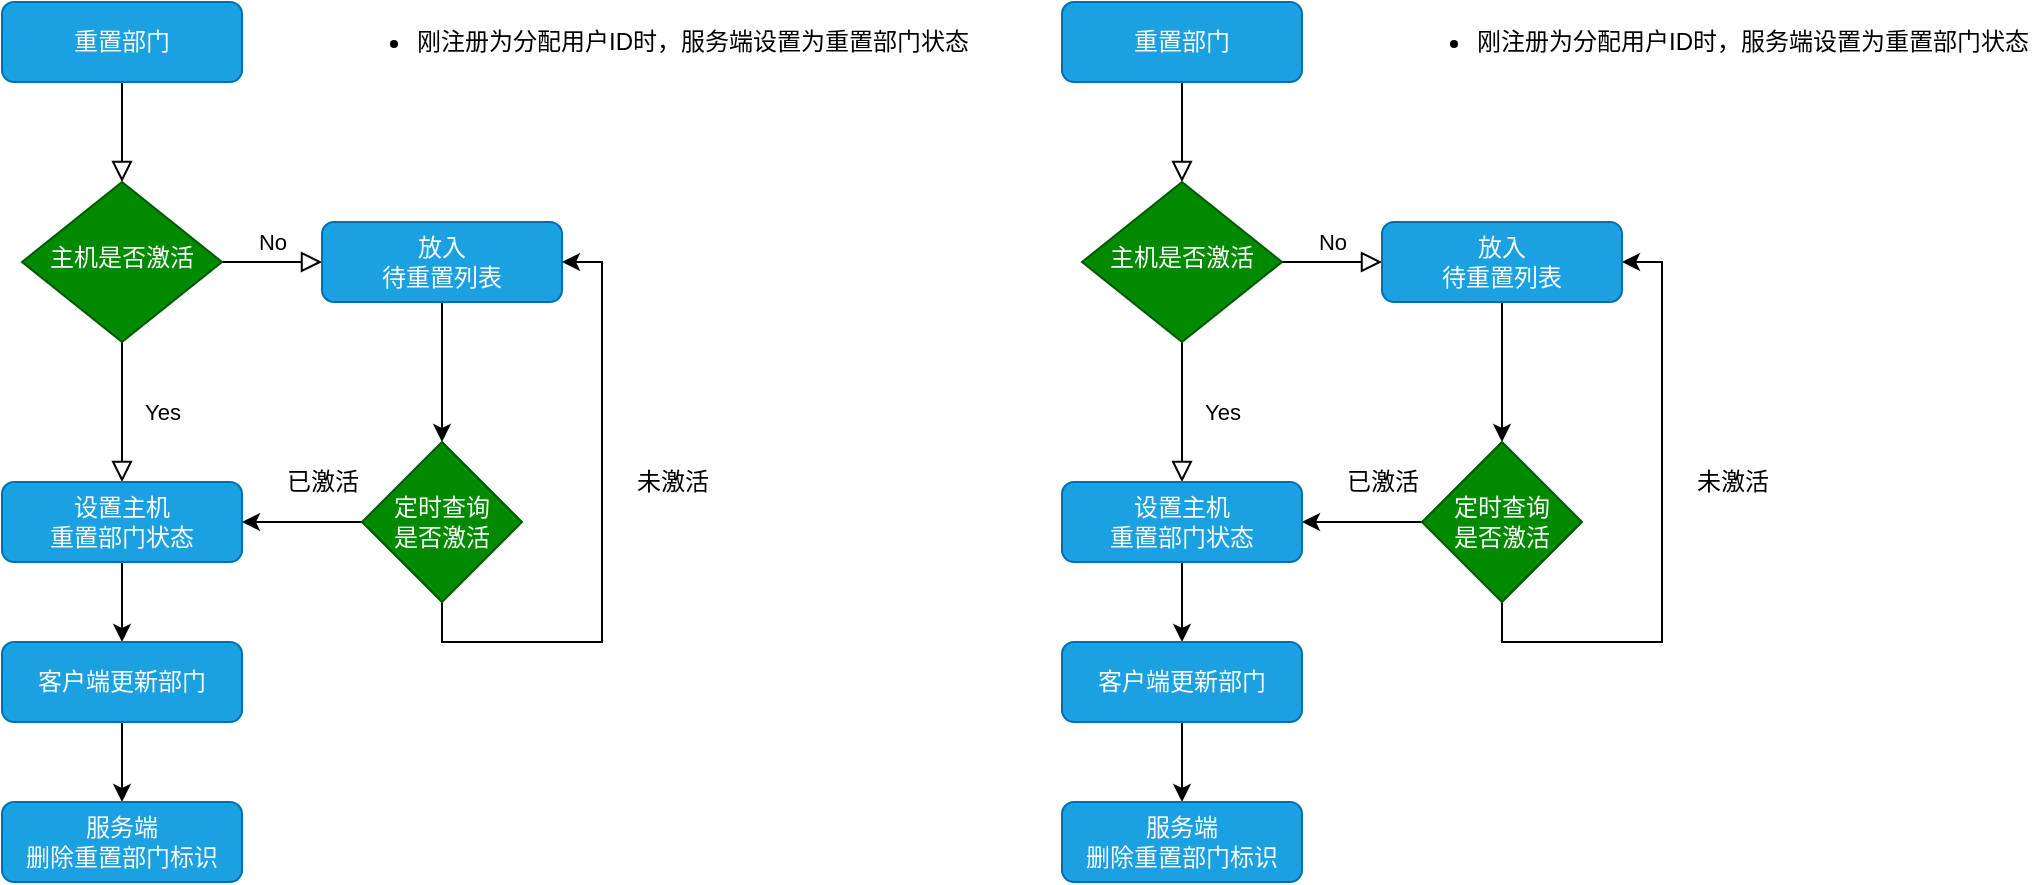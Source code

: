 <mxfile version="20.0.1" type="github">
  <diagram id="C5RBs43oDa-KdzZeNtuy" name="Page-1">
    <mxGraphModel dx="1422" dy="762" grid="1" gridSize="10" guides="1" tooltips="1" connect="1" arrows="1" fold="1" page="1" pageScale="1" pageWidth="827" pageHeight="1169" math="0" shadow="0">
      <root>
        <mxCell id="WIyWlLk6GJQsqaUBKTNV-0" />
        <mxCell id="WIyWlLk6GJQsqaUBKTNV-1" parent="WIyWlLk6GJQsqaUBKTNV-0" />
        <mxCell id="WIyWlLk6GJQsqaUBKTNV-2" value="" style="rounded=0;html=1;jettySize=auto;orthogonalLoop=1;fontSize=11;endArrow=block;endFill=0;endSize=8;strokeWidth=1;shadow=0;labelBackgroundColor=none;edgeStyle=orthogonalEdgeStyle;" parent="WIyWlLk6GJQsqaUBKTNV-1" source="WIyWlLk6GJQsqaUBKTNV-3" target="WIyWlLk6GJQsqaUBKTNV-6" edge="1">
          <mxGeometry relative="1" as="geometry" />
        </mxCell>
        <mxCell id="WIyWlLk6GJQsqaUBKTNV-3" value="重置部门" style="rounded=1;whiteSpace=wrap;html=1;fontSize=12;glass=0;strokeWidth=1;shadow=0;fillColor=#1ba1e2;fontColor=#ffffff;strokeColor=#006EAF;" parent="WIyWlLk6GJQsqaUBKTNV-1" vertex="1">
          <mxGeometry x="160" y="80" width="120" height="40" as="geometry" />
        </mxCell>
        <mxCell id="WIyWlLk6GJQsqaUBKTNV-4" value="Yes" style="rounded=0;html=1;jettySize=auto;orthogonalLoop=1;fontSize=11;endArrow=block;endFill=0;endSize=8;strokeWidth=1;shadow=0;labelBackgroundColor=none;edgeStyle=orthogonalEdgeStyle;entryX=0.5;entryY=0;entryDx=0;entryDy=0;" parent="WIyWlLk6GJQsqaUBKTNV-1" source="WIyWlLk6GJQsqaUBKTNV-6" target="WIyWlLk6GJQsqaUBKTNV-11" edge="1">
          <mxGeometry y="20" relative="1" as="geometry">
            <mxPoint as="offset" />
            <mxPoint x="220" y="300" as="targetPoint" />
          </mxGeometry>
        </mxCell>
        <mxCell id="WIyWlLk6GJQsqaUBKTNV-5" value="No" style="edgeStyle=orthogonalEdgeStyle;rounded=0;html=1;jettySize=auto;orthogonalLoop=1;fontSize=11;endArrow=block;endFill=0;endSize=8;strokeWidth=1;shadow=0;labelBackgroundColor=none;" parent="WIyWlLk6GJQsqaUBKTNV-1" source="WIyWlLk6GJQsqaUBKTNV-6" target="WIyWlLk6GJQsqaUBKTNV-7" edge="1">
          <mxGeometry y="10" relative="1" as="geometry">
            <mxPoint as="offset" />
          </mxGeometry>
        </mxCell>
        <mxCell id="WIyWlLk6GJQsqaUBKTNV-6" value="主机是否激活" style="rhombus;whiteSpace=wrap;html=1;shadow=0;fontFamily=Helvetica;fontSize=12;align=center;strokeWidth=1;spacing=6;spacingTop=-4;fillColor=#008a00;fontColor=#ffffff;strokeColor=#005700;" parent="WIyWlLk6GJQsqaUBKTNV-1" vertex="1">
          <mxGeometry x="170" y="170" width="100" height="80" as="geometry" />
        </mxCell>
        <mxCell id="podcvKt5VSsB-RMoRPEf-9" value="" style="edgeStyle=orthogonalEdgeStyle;rounded=0;orthogonalLoop=1;jettySize=auto;html=1;" edge="1" parent="WIyWlLk6GJQsqaUBKTNV-1" source="WIyWlLk6GJQsqaUBKTNV-7" target="podcvKt5VSsB-RMoRPEf-11">
          <mxGeometry relative="1" as="geometry">
            <mxPoint x="380" y="290" as="targetPoint" />
          </mxGeometry>
        </mxCell>
        <mxCell id="WIyWlLk6GJQsqaUBKTNV-7" value="放入&lt;br&gt;待重置列表" style="rounded=1;whiteSpace=wrap;html=1;fontSize=12;glass=0;strokeWidth=1;shadow=0;fillColor=#1ba1e2;fontColor=#ffffff;strokeColor=#006EAF;" parent="WIyWlLk6GJQsqaUBKTNV-1" vertex="1">
          <mxGeometry x="320" y="190" width="120" height="40" as="geometry" />
        </mxCell>
        <mxCell id="podcvKt5VSsB-RMoRPEf-2" value="" style="edgeStyle=orthogonalEdgeStyle;rounded=0;orthogonalLoop=1;jettySize=auto;html=1;" edge="1" parent="WIyWlLk6GJQsqaUBKTNV-1" source="WIyWlLk6GJQsqaUBKTNV-11" target="podcvKt5VSsB-RMoRPEf-1">
          <mxGeometry relative="1" as="geometry" />
        </mxCell>
        <mxCell id="WIyWlLk6GJQsqaUBKTNV-11" value="设置主机&lt;br&gt;重置部门状态" style="rounded=1;whiteSpace=wrap;html=1;fontSize=12;glass=0;strokeWidth=1;shadow=0;fillColor=#1ba1e2;fontColor=#ffffff;strokeColor=#006EAF;" parent="WIyWlLk6GJQsqaUBKTNV-1" vertex="1">
          <mxGeometry x="160" y="320" width="120" height="40" as="geometry" />
        </mxCell>
        <mxCell id="podcvKt5VSsB-RMoRPEf-4" value="" style="edgeStyle=orthogonalEdgeStyle;rounded=0;orthogonalLoop=1;jettySize=auto;html=1;" edge="1" parent="WIyWlLk6GJQsqaUBKTNV-1" source="podcvKt5VSsB-RMoRPEf-1" target="podcvKt5VSsB-RMoRPEf-3">
          <mxGeometry relative="1" as="geometry" />
        </mxCell>
        <mxCell id="podcvKt5VSsB-RMoRPEf-1" value="客户端更新部门" style="whiteSpace=wrap;html=1;rounded=1;glass=0;strokeWidth=1;shadow=0;fillColor=#1ba1e2;fontColor=#ffffff;strokeColor=#006EAF;" vertex="1" parent="WIyWlLk6GJQsqaUBKTNV-1">
          <mxGeometry x="160" y="400" width="120" height="40" as="geometry" />
        </mxCell>
        <mxCell id="podcvKt5VSsB-RMoRPEf-3" value="服务端&lt;br&gt;删除重置部门标识" style="whiteSpace=wrap;html=1;rounded=1;glass=0;strokeWidth=1;shadow=0;fillColor=#1ba1e2;fontColor=#ffffff;strokeColor=#006EAF;" vertex="1" parent="WIyWlLk6GJQsqaUBKTNV-1">
          <mxGeometry x="160" y="480" width="120" height="40" as="geometry" />
        </mxCell>
        <mxCell id="podcvKt5VSsB-RMoRPEf-7" style="edgeStyle=orthogonalEdgeStyle;rounded=0;orthogonalLoop=1;jettySize=auto;html=1;exitX=0.5;exitY=1;exitDx=0;exitDy=0;" edge="1" parent="WIyWlLk6GJQsqaUBKTNV-1">
          <mxGeometry relative="1" as="geometry">
            <mxPoint x="380" y="320" as="sourcePoint" />
            <mxPoint x="380" y="320" as="targetPoint" />
          </mxGeometry>
        </mxCell>
        <mxCell id="podcvKt5VSsB-RMoRPEf-12" style="edgeStyle=orthogonalEdgeStyle;rounded=0;orthogonalLoop=1;jettySize=auto;html=1;exitX=0;exitY=0.5;exitDx=0;exitDy=0;entryX=1;entryY=0.5;entryDx=0;entryDy=0;" edge="1" parent="WIyWlLk6GJQsqaUBKTNV-1" source="podcvKt5VSsB-RMoRPEf-11" target="WIyWlLk6GJQsqaUBKTNV-11">
          <mxGeometry relative="1" as="geometry" />
        </mxCell>
        <mxCell id="podcvKt5VSsB-RMoRPEf-20" style="edgeStyle=orthogonalEdgeStyle;rounded=0;orthogonalLoop=1;jettySize=auto;html=1;exitX=0.5;exitY=1;exitDx=0;exitDy=0;elbow=vertical;entryX=1;entryY=0.5;entryDx=0;entryDy=0;" edge="1" parent="WIyWlLk6GJQsqaUBKTNV-1" source="podcvKt5VSsB-RMoRPEf-11" target="WIyWlLk6GJQsqaUBKTNV-7">
          <mxGeometry relative="1" as="geometry">
            <mxPoint x="530" y="310" as="targetPoint" />
            <Array as="points">
              <mxPoint x="380" y="400" />
              <mxPoint x="460" y="400" />
              <mxPoint x="460" y="210" />
            </Array>
          </mxGeometry>
        </mxCell>
        <mxCell id="podcvKt5VSsB-RMoRPEf-11" value="&lt;span style=&quot;&quot;&gt;定时查询&lt;br&gt;是否激活&lt;/span&gt;" style="rhombus;whiteSpace=wrap;html=1;fillColor=#008a00;fontColor=#ffffff;strokeColor=#005700;" vertex="1" parent="WIyWlLk6GJQsqaUBKTNV-1">
          <mxGeometry x="340" y="300" width="80" height="80" as="geometry" />
        </mxCell>
        <mxCell id="podcvKt5VSsB-RMoRPEf-14" value="已激活" style="text;html=1;align=center;verticalAlign=middle;resizable=0;points=[];autosize=1;strokeColor=none;fillColor=none;" vertex="1" parent="WIyWlLk6GJQsqaUBKTNV-1">
          <mxGeometry x="295" y="310" width="50" height="20" as="geometry" />
        </mxCell>
        <mxCell id="podcvKt5VSsB-RMoRPEf-21" value="未激活" style="text;html=1;align=center;verticalAlign=middle;resizable=0;points=[];autosize=1;strokeColor=none;fillColor=none;" vertex="1" parent="WIyWlLk6GJQsqaUBKTNV-1">
          <mxGeometry x="470" y="310" width="50" height="20" as="geometry" />
        </mxCell>
        <mxCell id="podcvKt5VSsB-RMoRPEf-22" value="&lt;ul&gt;&lt;li&gt;刚注册为分配用户ID时，服务端设置为重置部门状态&lt;/li&gt;&lt;/ul&gt;" style="text;html=1;align=center;verticalAlign=middle;resizable=0;points=[];autosize=1;strokeColor=none;fillColor=none;" vertex="1" parent="WIyWlLk6GJQsqaUBKTNV-1">
          <mxGeometry x="320" y="80" width="330" height="40" as="geometry" />
        </mxCell>
        <mxCell id="podcvKt5VSsB-RMoRPEf-23" value="" style="rounded=0;html=1;jettySize=auto;orthogonalLoop=1;fontSize=11;endArrow=block;endFill=0;endSize=8;strokeWidth=1;shadow=0;labelBackgroundColor=none;edgeStyle=orthogonalEdgeStyle;" edge="1" parent="WIyWlLk6GJQsqaUBKTNV-1" source="podcvKt5VSsB-RMoRPEf-24" target="podcvKt5VSsB-RMoRPEf-27">
          <mxGeometry relative="1" as="geometry" />
        </mxCell>
        <mxCell id="podcvKt5VSsB-RMoRPEf-24" value="重置部门" style="rounded=1;whiteSpace=wrap;html=1;fontSize=12;glass=0;strokeWidth=1;shadow=0;fillColor=#1ba1e2;fontColor=#ffffff;strokeColor=#006EAF;" vertex="1" parent="WIyWlLk6GJQsqaUBKTNV-1">
          <mxGeometry x="690" y="80" width="120" height="40" as="geometry" />
        </mxCell>
        <mxCell id="podcvKt5VSsB-RMoRPEf-25" value="Yes" style="rounded=0;html=1;jettySize=auto;orthogonalLoop=1;fontSize=11;endArrow=block;endFill=0;endSize=8;strokeWidth=1;shadow=0;labelBackgroundColor=none;edgeStyle=orthogonalEdgeStyle;entryX=0.5;entryY=0;entryDx=0;entryDy=0;" edge="1" parent="WIyWlLk6GJQsqaUBKTNV-1" source="podcvKt5VSsB-RMoRPEf-27" target="podcvKt5VSsB-RMoRPEf-31">
          <mxGeometry y="20" relative="1" as="geometry">
            <mxPoint as="offset" />
            <mxPoint x="750" y="300" as="targetPoint" />
          </mxGeometry>
        </mxCell>
        <mxCell id="podcvKt5VSsB-RMoRPEf-26" value="No" style="edgeStyle=orthogonalEdgeStyle;rounded=0;html=1;jettySize=auto;orthogonalLoop=1;fontSize=11;endArrow=block;endFill=0;endSize=8;strokeWidth=1;shadow=0;labelBackgroundColor=none;" edge="1" parent="WIyWlLk6GJQsqaUBKTNV-1" source="podcvKt5VSsB-RMoRPEf-27" target="podcvKt5VSsB-RMoRPEf-29">
          <mxGeometry y="10" relative="1" as="geometry">
            <mxPoint as="offset" />
          </mxGeometry>
        </mxCell>
        <mxCell id="podcvKt5VSsB-RMoRPEf-27" value="主机是否激活" style="rhombus;whiteSpace=wrap;html=1;shadow=0;fontFamily=Helvetica;fontSize=12;align=center;strokeWidth=1;spacing=6;spacingTop=-4;fillColor=#008a00;fontColor=#ffffff;strokeColor=#005700;" vertex="1" parent="WIyWlLk6GJQsqaUBKTNV-1">
          <mxGeometry x="700" y="170" width="100" height="80" as="geometry" />
        </mxCell>
        <mxCell id="podcvKt5VSsB-RMoRPEf-28" value="" style="edgeStyle=orthogonalEdgeStyle;rounded=0;orthogonalLoop=1;jettySize=auto;html=1;" edge="1" parent="WIyWlLk6GJQsqaUBKTNV-1" source="podcvKt5VSsB-RMoRPEf-29" target="podcvKt5VSsB-RMoRPEf-38">
          <mxGeometry relative="1" as="geometry">
            <mxPoint x="910" y="290" as="targetPoint" />
          </mxGeometry>
        </mxCell>
        <mxCell id="podcvKt5VSsB-RMoRPEf-29" value="放入&lt;br&gt;待重置列表" style="rounded=1;whiteSpace=wrap;html=1;fontSize=12;glass=0;strokeWidth=1;shadow=0;fillColor=#1ba1e2;fontColor=#ffffff;strokeColor=#006EAF;" vertex="1" parent="WIyWlLk6GJQsqaUBKTNV-1">
          <mxGeometry x="850" y="190" width="120" height="40" as="geometry" />
        </mxCell>
        <mxCell id="podcvKt5VSsB-RMoRPEf-30" value="" style="edgeStyle=orthogonalEdgeStyle;rounded=0;orthogonalLoop=1;jettySize=auto;html=1;" edge="1" parent="WIyWlLk6GJQsqaUBKTNV-1" source="podcvKt5VSsB-RMoRPEf-31" target="podcvKt5VSsB-RMoRPEf-33">
          <mxGeometry relative="1" as="geometry" />
        </mxCell>
        <mxCell id="podcvKt5VSsB-RMoRPEf-31" value="设置主机&lt;br&gt;重置部门状态" style="rounded=1;whiteSpace=wrap;html=1;fontSize=12;glass=0;strokeWidth=1;shadow=0;fillColor=#1ba1e2;fontColor=#ffffff;strokeColor=#006EAF;" vertex="1" parent="WIyWlLk6GJQsqaUBKTNV-1">
          <mxGeometry x="690" y="320" width="120" height="40" as="geometry" />
        </mxCell>
        <mxCell id="podcvKt5VSsB-RMoRPEf-32" value="" style="edgeStyle=orthogonalEdgeStyle;rounded=0;orthogonalLoop=1;jettySize=auto;html=1;" edge="1" parent="WIyWlLk6GJQsqaUBKTNV-1" source="podcvKt5VSsB-RMoRPEf-33" target="podcvKt5VSsB-RMoRPEf-34">
          <mxGeometry relative="1" as="geometry" />
        </mxCell>
        <mxCell id="podcvKt5VSsB-RMoRPEf-33" value="客户端更新部门" style="whiteSpace=wrap;html=1;rounded=1;glass=0;strokeWidth=1;shadow=0;fillColor=#1ba1e2;fontColor=#ffffff;strokeColor=#006EAF;" vertex="1" parent="WIyWlLk6GJQsqaUBKTNV-1">
          <mxGeometry x="690" y="400" width="120" height="40" as="geometry" />
        </mxCell>
        <mxCell id="podcvKt5VSsB-RMoRPEf-34" value="服务端&lt;br&gt;删除重置部门标识" style="whiteSpace=wrap;html=1;rounded=1;glass=0;strokeWidth=1;shadow=0;fillColor=#1ba1e2;fontColor=#ffffff;strokeColor=#006EAF;" vertex="1" parent="WIyWlLk6GJQsqaUBKTNV-1">
          <mxGeometry x="690" y="480" width="120" height="40" as="geometry" />
        </mxCell>
        <mxCell id="podcvKt5VSsB-RMoRPEf-35" style="edgeStyle=orthogonalEdgeStyle;rounded=0;orthogonalLoop=1;jettySize=auto;html=1;exitX=0.5;exitY=1;exitDx=0;exitDy=0;" edge="1" parent="WIyWlLk6GJQsqaUBKTNV-1">
          <mxGeometry relative="1" as="geometry">
            <mxPoint x="910" y="320" as="sourcePoint" />
            <mxPoint x="910" y="320" as="targetPoint" />
          </mxGeometry>
        </mxCell>
        <mxCell id="podcvKt5VSsB-RMoRPEf-36" style="edgeStyle=orthogonalEdgeStyle;rounded=0;orthogonalLoop=1;jettySize=auto;html=1;exitX=0;exitY=0.5;exitDx=0;exitDy=0;entryX=1;entryY=0.5;entryDx=0;entryDy=0;" edge="1" parent="WIyWlLk6GJQsqaUBKTNV-1" source="podcvKt5VSsB-RMoRPEf-38" target="podcvKt5VSsB-RMoRPEf-31">
          <mxGeometry relative="1" as="geometry" />
        </mxCell>
        <mxCell id="podcvKt5VSsB-RMoRPEf-37" style="edgeStyle=orthogonalEdgeStyle;rounded=0;orthogonalLoop=1;jettySize=auto;html=1;exitX=0.5;exitY=1;exitDx=0;exitDy=0;elbow=vertical;entryX=1;entryY=0.5;entryDx=0;entryDy=0;" edge="1" parent="WIyWlLk6GJQsqaUBKTNV-1" source="podcvKt5VSsB-RMoRPEf-38" target="podcvKt5VSsB-RMoRPEf-29">
          <mxGeometry relative="1" as="geometry">
            <mxPoint x="1060" y="310" as="targetPoint" />
            <Array as="points">
              <mxPoint x="910" y="400" />
              <mxPoint x="990" y="400" />
              <mxPoint x="990" y="210" />
            </Array>
          </mxGeometry>
        </mxCell>
        <mxCell id="podcvKt5VSsB-RMoRPEf-38" value="&lt;span style=&quot;&quot;&gt;定时查询&lt;br&gt;是否激活&lt;/span&gt;" style="rhombus;whiteSpace=wrap;html=1;fillColor=#008a00;fontColor=#ffffff;strokeColor=#005700;" vertex="1" parent="WIyWlLk6GJQsqaUBKTNV-1">
          <mxGeometry x="870" y="300" width="80" height="80" as="geometry" />
        </mxCell>
        <mxCell id="podcvKt5VSsB-RMoRPEf-39" value="已激活" style="text;html=1;align=center;verticalAlign=middle;resizable=0;points=[];autosize=1;strokeColor=none;fillColor=none;" vertex="1" parent="WIyWlLk6GJQsqaUBKTNV-1">
          <mxGeometry x="825" y="310" width="50" height="20" as="geometry" />
        </mxCell>
        <mxCell id="podcvKt5VSsB-RMoRPEf-40" value="未激活" style="text;html=1;align=center;verticalAlign=middle;resizable=0;points=[];autosize=1;strokeColor=none;fillColor=none;" vertex="1" parent="WIyWlLk6GJQsqaUBKTNV-1">
          <mxGeometry x="1000" y="310" width="50" height="20" as="geometry" />
        </mxCell>
        <mxCell id="podcvKt5VSsB-RMoRPEf-41" value="&lt;ul&gt;&lt;li&gt;刚注册为分配用户ID时，服务端设置为重置部门状态&lt;/li&gt;&lt;/ul&gt;" style="text;html=1;align=center;verticalAlign=middle;resizable=0;points=[];autosize=1;strokeColor=none;fillColor=none;" vertex="1" parent="WIyWlLk6GJQsqaUBKTNV-1">
          <mxGeometry x="850" y="80" width="330" height="40" as="geometry" />
        </mxCell>
      </root>
    </mxGraphModel>
  </diagram>
</mxfile>
